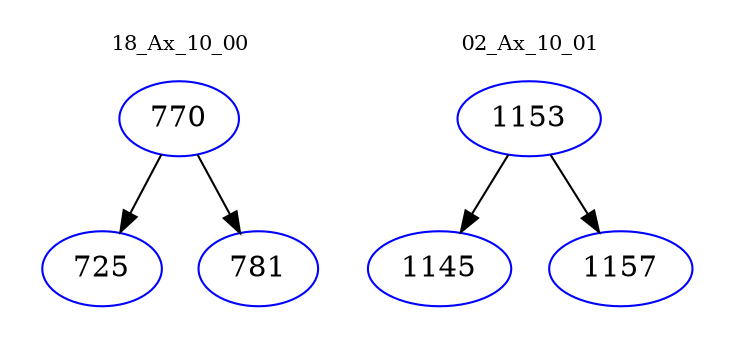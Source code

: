 digraph{
subgraph cluster_0 {
color = white
label = "18_Ax_10_00";
fontsize=10;
T0_770 [label="770", color="blue"]
T0_770 -> T0_725 [color="black"]
T0_725 [label="725", color="blue"]
T0_770 -> T0_781 [color="black"]
T0_781 [label="781", color="blue"]
}
subgraph cluster_1 {
color = white
label = "02_Ax_10_01";
fontsize=10;
T1_1153 [label="1153", color="blue"]
T1_1153 -> T1_1145 [color="black"]
T1_1145 [label="1145", color="blue"]
T1_1153 -> T1_1157 [color="black"]
T1_1157 [label="1157", color="blue"]
}
}
